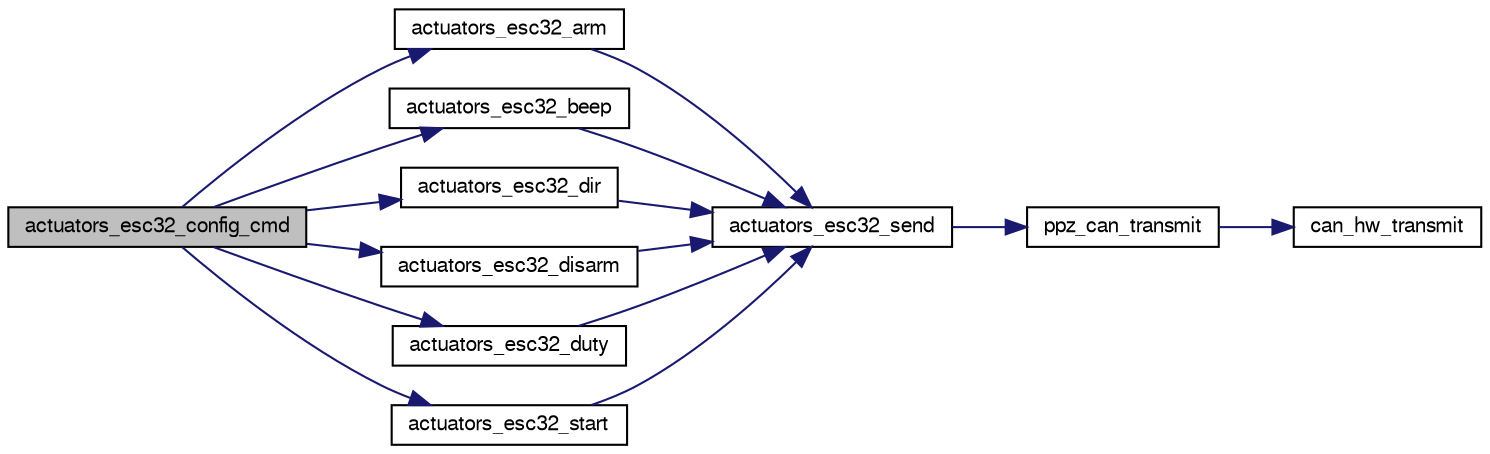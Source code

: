 digraph "actuators_esc32_config_cmd"
{
  edge [fontname="FreeSans",fontsize="10",labelfontname="FreeSans",labelfontsize="10"];
  node [fontname="FreeSans",fontsize="10",shape=record];
  rankdir="LR";
  Node1 [label="actuators_esc32_config_cmd",height=0.2,width=0.4,color="black", fillcolor="grey75", style="filled", fontcolor="black"];
  Node1 -> Node2 [color="midnightblue",fontsize="10",style="solid",fontname="FreeSans"];
  Node2 [label="actuators_esc32_arm",height=0.2,width=0.4,color="black", fillcolor="white", style="filled",URL="$actuators__esc32_8c.html#a2cb2dd9eee7094f3f7200f2592d8d237",tooltip="Arms the ESC. "];
  Node2 -> Node3 [color="midnightblue",fontsize="10",style="solid",fontname="FreeSans"];
  Node3 [label="actuators_esc32_send",height=0.2,width=0.4,color="black", fillcolor="white", style="filled",URL="$actuators__esc32_8c.html#a75c8939cf86b3c06fde5ef6ac0dcc621",tooltip="Transmit a message on the CAN bus. "];
  Node3 -> Node4 [color="midnightblue",fontsize="10",style="solid",fontname="FreeSans"];
  Node4 [label="ppz_can_transmit",height=0.2,width=0.4,color="black", fillcolor="white", style="filled",URL="$can_8c.html#a152615d451206e5d152705c704cdf89f"];
  Node4 -> Node5 [color="midnightblue",fontsize="10",style="solid",fontname="FreeSans"];
  Node5 [label="can_hw_transmit",height=0.2,width=0.4,color="black", fillcolor="white", style="filled",URL="$can__arch_8c.html#ad218f19fbf59d6dd7b788899dfd50b25"];
  Node1 -> Node6 [color="midnightblue",fontsize="10",style="solid",fontname="FreeSans"];
  Node6 [label="actuators_esc32_beep",height=0.2,width=0.4,color="black", fillcolor="white", style="filled",URL="$actuators__esc32_8c.html#accbcddb98ed84f6ffd67fd62a0aa6ec9",tooltip="Let an ESC beep for a certain amount of time with a specified frequency(frequency doesn&#39;t really matc..."];
  Node6 -> Node3 [color="midnightblue",fontsize="10",style="solid",fontname="FreeSans"];
  Node1 -> Node7 [color="midnightblue",fontsize="10",style="solid",fontname="FreeSans"];
  Node7 [label="actuators_esc32_dir",height=0.2,width=0.4,color="black", fillcolor="white", style="filled",URL="$actuators__esc32_8c.html#a149a983edfeaa8eb144ea4866e8f1245",tooltip="Changes the direction the ESC is turing. "];
  Node7 -> Node3 [color="midnightblue",fontsize="10",style="solid",fontname="FreeSans"];
  Node1 -> Node8 [color="midnightblue",fontsize="10",style="solid",fontname="FreeSans"];
  Node8 [label="actuators_esc32_disarm",height=0.2,width=0.4,color="black", fillcolor="white", style="filled",URL="$actuators__esc32_8c.html#a3bb04f25c575660bde096c9613fdf830",tooltip="Disarms the ESC. "];
  Node8 -> Node3 [color="midnightblue",fontsize="10",style="solid",fontname="FreeSans"];
  Node1 -> Node9 [color="midnightblue",fontsize="10",style="solid",fontname="FreeSans"];
  Node9 [label="actuators_esc32_duty",height=0.2,width=0.4,color="black", fillcolor="white", style="filled",URL="$actuators__esc32_8c.html#a65aac5d03b776508a6f8513a8889a8f3",tooltip="Set the duty cycle of an ESC. "];
  Node9 -> Node3 [color="midnightblue",fontsize="10",style="solid",fontname="FreeSans"];
  Node1 -> Node10 [color="midnightblue",fontsize="10",style="solid",fontname="FreeSans"];
  Node10 [label="actuators_esc32_start",height=0.2,width=0.4,color="black", fillcolor="white", style="filled",URL="$actuators__esc32_8c.html#a89b5bf5ffc5d58da9cf4cb87217ebadc",tooltip="Starts the ESC (let&#39;s it turn when armed) "];
  Node10 -> Node3 [color="midnightblue",fontsize="10",style="solid",fontname="FreeSans"];
}
